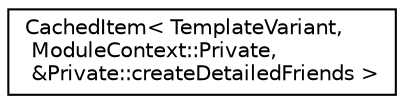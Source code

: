 digraph "类继承关系图"
{
 // INTERACTIVE_SVG=YES
 // LATEX_PDF_SIZE
  edge [fontname="Helvetica",fontsize="10",labelfontname="Helvetica",labelfontsize="10"];
  node [fontname="Helvetica",fontsize="10",shape=record];
  rankdir="LR";
  Node0 [label="CachedItem\< TemplateVariant,\l ModuleContext::Private,\l &Private::createDetailedFriends \>",height=0.2,width=0.4,color="black", fillcolor="white", style="filled",URL="$d7/dc1/class_cached_item.html",tooltip=" "];
}
